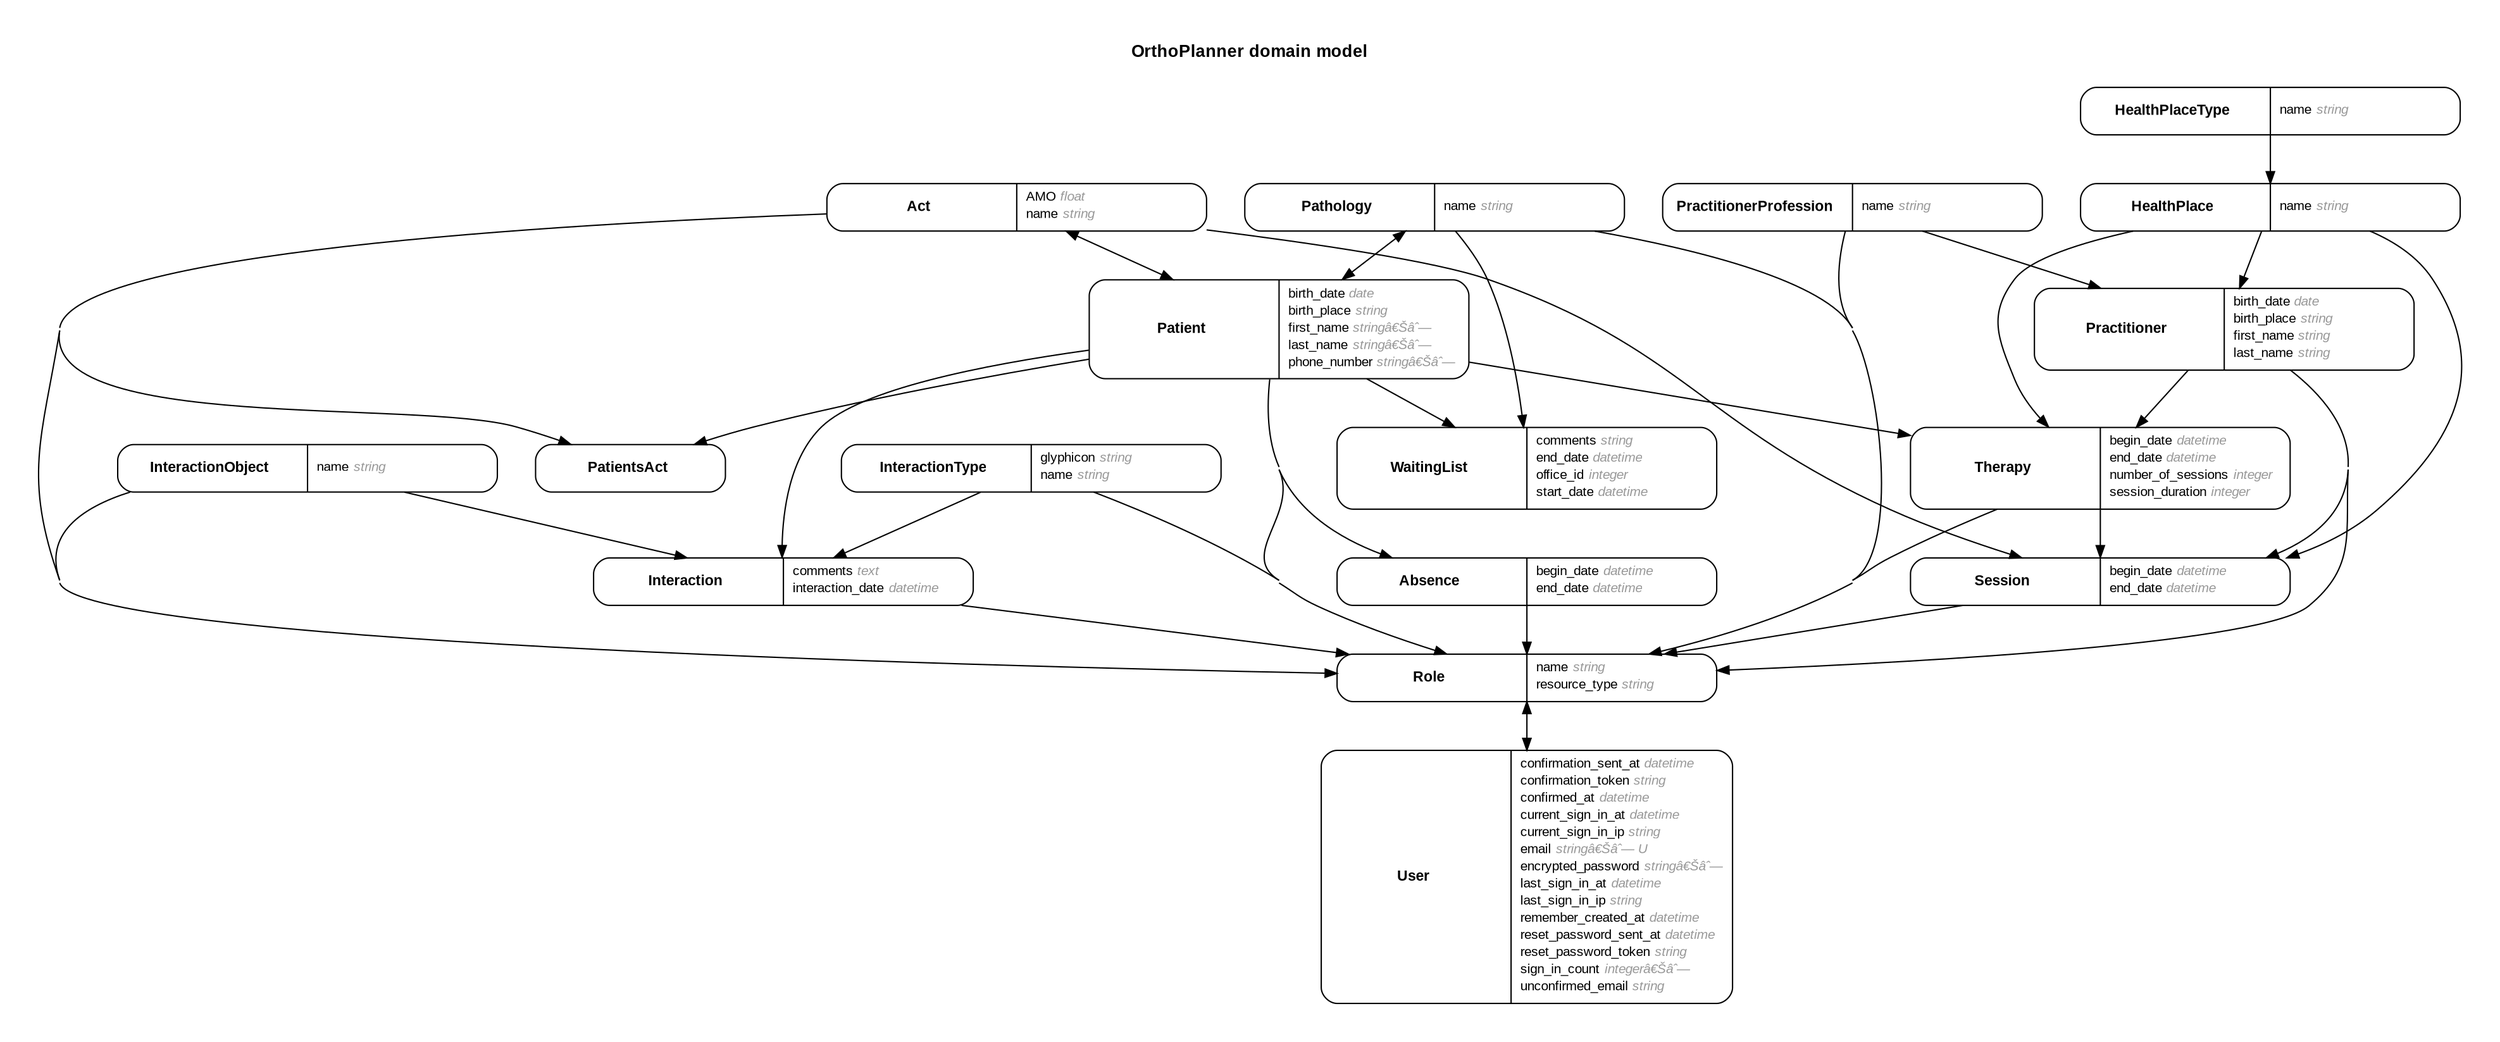 digraph OrthoPlanner {
rankdir = "LR";
ranksep = "0.5";
nodesep = "0.4";
pad = "0.4,0.4";
margin = "0,0";
concentrate = "true";
labelloc = "t";
fontsize = "13";
fontname = "Arial Bold";
node[ shape  =  "Mrecord" , fontsize  =  "10" , fontname  =  "Arial" , margin  =  "0.07,0.05" , penwidth  =  "1.0"];
edge[ fontname  =  "Arial" , fontsize  =  "7" , dir  =  "both" , arrowsize  =  "0.9" , penwidth  =  "1.0" , labelangle  =  "32" , labeldistance  =  "1.8"];
rankdir = "TB";
label = "OrthoPlanner domain model\n\n";
m_Absence [label = <<table border="0" align="center" cellspacing="0.5" cellpadding="0" width="134">
  <tr><td align="center" valign="bottom" width="130"><font face="Arial Bold" point-size="11">Absence</font></td></tr>
</table>
|
<table border="0" align="left" cellspacing="2" cellpadding="0" width="134">
  <tr><td align="left" width="130" port="begin_date">begin_date <font face="Arial Italic" color="grey60">datetime</font></td></tr>
  <tr><td align="left" width="130" port="end_date">end_date <font face="Arial Italic" color="grey60">datetime</font></td></tr>
</table>
>];
m_Act [label = <<table border="0" align="center" cellspacing="0.5" cellpadding="0" width="134">
  <tr><td align="center" valign="bottom" width="130"><font face="Arial Bold" point-size="11">Act</font></td></tr>
</table>
|
<table border="0" align="left" cellspacing="2" cellpadding="0" width="134">
  <tr><td align="left" width="130" port="AMO">AMO <font face="Arial Italic" color="grey60">float</font></td></tr>
  <tr><td align="left" width="130" port="name">name <font face="Arial Italic" color="grey60">string</font></td></tr>
</table>
>];
m_HealthPlace [label = <<table border="0" align="center" cellspacing="0.5" cellpadding="0" width="134">
  <tr><td align="center" valign="bottom" width="130"><font face="Arial Bold" point-size="11">HealthPlace</font></td></tr>
</table>
|
<table border="0" align="left" cellspacing="2" cellpadding="0" width="134">
  <tr><td align="left" width="130" port="name">name <font face="Arial Italic" color="grey60">string</font></td></tr>
</table>
>];
m_HealthPlaceType [label = <<table border="0" align="center" cellspacing="0.5" cellpadding="0" width="134">
  <tr><td align="center" valign="bottom" width="130"><font face="Arial Bold" point-size="11">HealthPlaceType</font></td></tr>
</table>
|
<table border="0" align="left" cellspacing="2" cellpadding="0" width="134">
  <tr><td align="left" width="130" port="name">name <font face="Arial Italic" color="grey60">string</font></td></tr>
</table>
>];
m_Interaction [label = <<table border="0" align="center" cellspacing="0.5" cellpadding="0" width="134">
  <tr><td align="center" valign="bottom" width="130"><font face="Arial Bold" point-size="11">Interaction</font></td></tr>
</table>
|
<table border="0" align="left" cellspacing="2" cellpadding="0" width="134">
  <tr><td align="left" width="130" port="comments">comments <font face="Arial Italic" color="grey60">text</font></td></tr>
  <tr><td align="left" width="130" port="interaction_date">interaction_date <font face="Arial Italic" color="grey60">datetime</font></td></tr>
</table>
>];
m_InteractionObject [label = <<table border="0" align="center" cellspacing="0.5" cellpadding="0" width="134">
  <tr><td align="center" valign="bottom" width="130"><font face="Arial Bold" point-size="11">InteractionObject</font></td></tr>
</table>
|
<table border="0" align="left" cellspacing="2" cellpadding="0" width="134">
  <tr><td align="left" width="130" port="name">name <font face="Arial Italic" color="grey60">string</font></td></tr>
</table>
>];
m_InteractionType [label = <<table border="0" align="center" cellspacing="0.5" cellpadding="0" width="134">
  <tr><td align="center" valign="bottom" width="130"><font face="Arial Bold" point-size="11">InteractionType</font></td></tr>
</table>
|
<table border="0" align="left" cellspacing="2" cellpadding="0" width="134">
  <tr><td align="left" width="130" port="glyphicon">glyphicon <font face="Arial Italic" color="grey60">string</font></td></tr>
  <tr><td align="left" width="130" port="name">name <font face="Arial Italic" color="grey60">string</font></td></tr>
</table>
>];
m_Pathology [label = <<table border="0" align="center" cellspacing="0.5" cellpadding="0" width="134">
  <tr><td align="center" valign="bottom" width="130"><font face="Arial Bold" point-size="11">Pathology</font></td></tr>
</table>
|
<table border="0" align="left" cellspacing="2" cellpadding="0" width="134">
  <tr><td align="left" width="130" port="name">name <font face="Arial Italic" color="grey60">string</font></td></tr>
</table>
>];
m_Patient [label = <<table border="0" align="center" cellspacing="0.5" cellpadding="0" width="134">
  <tr><td align="center" valign="bottom" width="130"><font face="Arial Bold" point-size="11">Patient</font></td></tr>
</table>
|
<table border="0" align="left" cellspacing="2" cellpadding="0" width="134">
  <tr><td align="left" width="130" port="birth_date">birth_date <font face="Arial Italic" color="grey60">date</font></td></tr>
  <tr><td align="left" width="130" port="birth_place">birth_place <font face="Arial Italic" color="grey60">string</font></td></tr>
  <tr><td align="left" width="130" port="first_name">first_name <font face="Arial Italic" color="grey60">stringâ€Šâˆ—</font></td></tr>
  <tr><td align="left" width="130" port="last_name">last_name <font face="Arial Italic" color="grey60">stringâ€Šâˆ—</font></td></tr>
  <tr><td align="left" width="130" port="phone_number">phone_number <font face="Arial Italic" color="grey60">stringâ€Šâˆ—</font></td></tr>
</table>
>];
m_PatientsAct [label = <<table border="0" align="center" cellspacing="0.5" cellpadding="0" width="134">
  <tr><td align="center" valign="bottom" width="130"><font face="Arial Bold" point-size="11">PatientsAct</font></td></tr>
</table>
>];
m_Practitioner [label = <<table border="0" align="center" cellspacing="0.5" cellpadding="0" width="134">
  <tr><td align="center" valign="bottom" width="130"><font face="Arial Bold" point-size="11">Practitioner</font></td></tr>
</table>
|
<table border="0" align="left" cellspacing="2" cellpadding="0" width="134">
  <tr><td align="left" width="130" port="birth_date">birth_date <font face="Arial Italic" color="grey60">date</font></td></tr>
  <tr><td align="left" width="130" port="birth_place">birth_place <font face="Arial Italic" color="grey60">string</font></td></tr>
  <tr><td align="left" width="130" port="first_name">first_name <font face="Arial Italic" color="grey60">string</font></td></tr>
  <tr><td align="left" width="130" port="last_name">last_name <font face="Arial Italic" color="grey60">string</font></td></tr>
</table>
>];
m_PractitionerProfession [label = <<table border="0" align="center" cellspacing="0.5" cellpadding="0" width="134">
  <tr><td align="center" valign="bottom" width="130"><font face="Arial Bold" point-size="11">PractitionerProfession</font></td></tr>
</table>
|
<table border="0" align="left" cellspacing="2" cellpadding="0" width="134">
  <tr><td align="left" width="130" port="name">name <font face="Arial Italic" color="grey60">string</font></td></tr>
</table>
>];
m_Role [label = <<table border="0" align="center" cellspacing="0.5" cellpadding="0" width="134">
  <tr><td align="center" valign="bottom" width="130"><font face="Arial Bold" point-size="11">Role</font></td></tr>
</table>
|
<table border="0" align="left" cellspacing="2" cellpadding="0" width="134">
  <tr><td align="left" width="130" port="name">name <font face="Arial Italic" color="grey60">string</font></td></tr>
  <tr><td align="left" width="130" port="resource_type">resource_type <font face="Arial Italic" color="grey60">string</font></td></tr>
</table>
>];
m_Session [label = <<table border="0" align="center" cellspacing="0.5" cellpadding="0" width="134">
  <tr><td align="center" valign="bottom" width="130"><font face="Arial Bold" point-size="11">Session</font></td></tr>
</table>
|
<table border="0" align="left" cellspacing="2" cellpadding="0" width="134">
  <tr><td align="left" width="130" port="begin_date">begin_date <font face="Arial Italic" color="grey60">datetime</font></td></tr>
  <tr><td align="left" width="130" port="end_date">end_date <font face="Arial Italic" color="grey60">datetime</font></td></tr>
</table>
>];
m_Therapy [label = <<table border="0" align="center" cellspacing="0.5" cellpadding="0" width="134">
  <tr><td align="center" valign="bottom" width="130"><font face="Arial Bold" point-size="11">Therapy</font></td></tr>
</table>
|
<table border="0" align="left" cellspacing="2" cellpadding="0" width="134">
  <tr><td align="left" width="130" port="begin_date">begin_date <font face="Arial Italic" color="grey60">datetime</font></td></tr>
  <tr><td align="left" width="130" port="end_date">end_date <font face="Arial Italic" color="grey60">datetime</font></td></tr>
  <tr><td align="left" width="130" port="number_of_sessions">number_of_sessions <font face="Arial Italic" color="grey60">integer</font></td></tr>
  <tr><td align="left" width="130" port="session_duration">session_duration <font face="Arial Italic" color="grey60">integer</font></td></tr>
</table>
>];
m_User [label = <<table border="0" align="center" cellspacing="0.5" cellpadding="0" width="134">
  <tr><td align="center" valign="bottom" width="130"><font face="Arial Bold" point-size="11">User</font></td></tr>
</table>
|
<table border="0" align="left" cellspacing="2" cellpadding="0" width="134">
  <tr><td align="left" width="130" port="confirmation_sent_at">confirmation_sent_at <font face="Arial Italic" color="grey60">datetime</font></td></tr>
  <tr><td align="left" width="130" port="confirmation_token">confirmation_token <font face="Arial Italic" color="grey60">string</font></td></tr>
  <tr><td align="left" width="130" port="confirmed_at">confirmed_at <font face="Arial Italic" color="grey60">datetime</font></td></tr>
  <tr><td align="left" width="130" port="current_sign_in_at">current_sign_in_at <font face="Arial Italic" color="grey60">datetime</font></td></tr>
  <tr><td align="left" width="130" port="current_sign_in_ip">current_sign_in_ip <font face="Arial Italic" color="grey60">string</font></td></tr>
  <tr><td align="left" width="130" port="email">email <font face="Arial Italic" color="grey60">stringâ€Šâˆ— U</font></td></tr>
  <tr><td align="left" width="130" port="encrypted_password">encrypted_password <font face="Arial Italic" color="grey60">stringâ€Šâˆ—</font></td></tr>
  <tr><td align="left" width="130" port="last_sign_in_at">last_sign_in_at <font face="Arial Italic" color="grey60">datetime</font></td></tr>
  <tr><td align="left" width="130" port="last_sign_in_ip">last_sign_in_ip <font face="Arial Italic" color="grey60">string</font></td></tr>
  <tr><td align="left" width="130" port="remember_created_at">remember_created_at <font face="Arial Italic" color="grey60">datetime</font></td></tr>
  <tr><td align="left" width="130" port="reset_password_sent_at">reset_password_sent_at <font face="Arial Italic" color="grey60">datetime</font></td></tr>
  <tr><td align="left" width="130" port="reset_password_token">reset_password_token <font face="Arial Italic" color="grey60">string</font></td></tr>
  <tr><td align="left" width="130" port="sign_in_count">sign_in_count <font face="Arial Italic" color="grey60">integerâ€Šâˆ—</font></td></tr>
  <tr><td align="left" width="130" port="unconfirmed_email">unconfirmed_email <font face="Arial Italic" color="grey60">string</font></td></tr>
</table>
>];
m_WaitingList [label = <<table border="0" align="center" cellspacing="0.5" cellpadding="0" width="134">
  <tr><td align="center" valign="bottom" width="130"><font face="Arial Bold" point-size="11">WaitingList</font></td></tr>
</table>
|
<table border="0" align="left" cellspacing="2" cellpadding="0" width="134">
  <tr><td align="left" width="130" port="comments">comments <font face="Arial Italic" color="grey60">string</font></td></tr>
  <tr><td align="left" width="130" port="end_date">end_date <font face="Arial Italic" color="grey60">datetime</font></td></tr>
  <tr><td align="left" width="130" port="office_id">office_id <font face="Arial Italic" color="grey60">integer</font></td></tr>
  <tr><td align="left" width="130" port="start_date">start_date <font face="Arial Italic" color="grey60">datetime</font></td></tr>
</table>
>];
  m_Role -> m_User [arrowhead = "normal", arrowtail = "normal", weight = "2"];
  m_Absence -> m_Role [arrowhead = "normal", arrowtail = "none", weight = "1"];
  m_Act -> m_Role [arrowhead = "normal", arrowtail = "none", weight = "1"];
  m_Interaction -> m_Role [arrowhead = "normal", arrowtail = "none", weight = "1"];
  m_InteractionObject -> m_Role [arrowhead = "normal", arrowtail = "none", weight = "1"];
  m_InteractionType -> m_Role [arrowhead = "normal", arrowtail = "none", weight = "1"];
  m_Pathology -> m_Role [arrowhead = "normal", arrowtail = "none", weight = "1"];
  m_Patient -> m_Role [arrowhead = "normal", arrowtail = "none", weight = "1"];
  m_Practitioner -> m_Role [arrowhead = "normal", arrowtail = "none", weight = "1"];
  m_PractitionerProfession -> m_Role [arrowhead = "normal", arrowtail = "none", weight = "1"];
  m_Session -> m_Role [arrowhead = "normal", arrowtail = "none", weight = "1"];
  m_Therapy -> m_Role [arrowhead = "normal", arrowtail = "none", weight = "1"];
  m_Patient -> m_Absence [arrowhead = "normal", arrowtail = "none", weight = "1"];
  m_Act -> m_Patient [arrowhead = "normal", arrowtail = "normal", weight = "1"];
  m_HealthPlaceType -> m_HealthPlace [arrowhead = "normal", arrowtail = "none", weight = "1"];
  m_Patient -> m_Interaction [arrowhead = "normal", arrowtail = "none", weight = "2"];
  m_InteractionObject -> m_Interaction [arrowhead = "normal", arrowtail = "none", weight = "1"];
  m_InteractionType -> m_Interaction [arrowhead = "normal", arrowtail = "none", weight = "1"];
  m_Pathology -> m_Patient [arrowhead = "normal", arrowtail = "normal", weight = "1"];
  m_Patient -> m_Act [arrowhead = "normal", arrowtail = "normal", weight = "1"];
  m_Patient -> m_Therapy [arrowhead = "normal", arrowtail = "none", weight = "2"];
  m_Patient -> m_PatientsAct [arrowhead = "normal", arrowtail = "none", weight = "1"];
  m_Act -> m_PatientsAct [arrowhead = "normal", arrowtail = "none", weight = "1"];
  m_PractitionerProfession -> m_Practitioner [arrowhead = "normal", arrowtail = "none", weight = "2"];
  m_HealthPlace -> m_Practitioner [arrowhead = "normal", arrowtail = "none", weight = "1"];
  m_Practitioner -> m_Session [arrowhead = "normal", arrowtail = "none", weight = "2"];
  m_Therapy -> m_Session [arrowhead = "normal", arrowtail = "none", weight = "1"];
  m_Act -> m_Session [arrowhead = "normal", arrowtail = "none", weight = "1"];
  m_HealthPlace -> m_Session [arrowhead = "normal", arrowtail = "none", weight = "1"];
  m_Practitioner -> m_Therapy [arrowhead = "normal", arrowtail = "none", weight = "1"];
  m_HealthPlace -> m_Therapy [arrowhead = "normal", arrowtail = "none", weight = "1"];
  m_Patient -> m_WaitingList [arrowhead = "normal", arrowtail = "none", weight = "1"];
  m_Pathology -> m_WaitingList [arrowhead = "normal", arrowtail = "none", weight = "1"];
}
